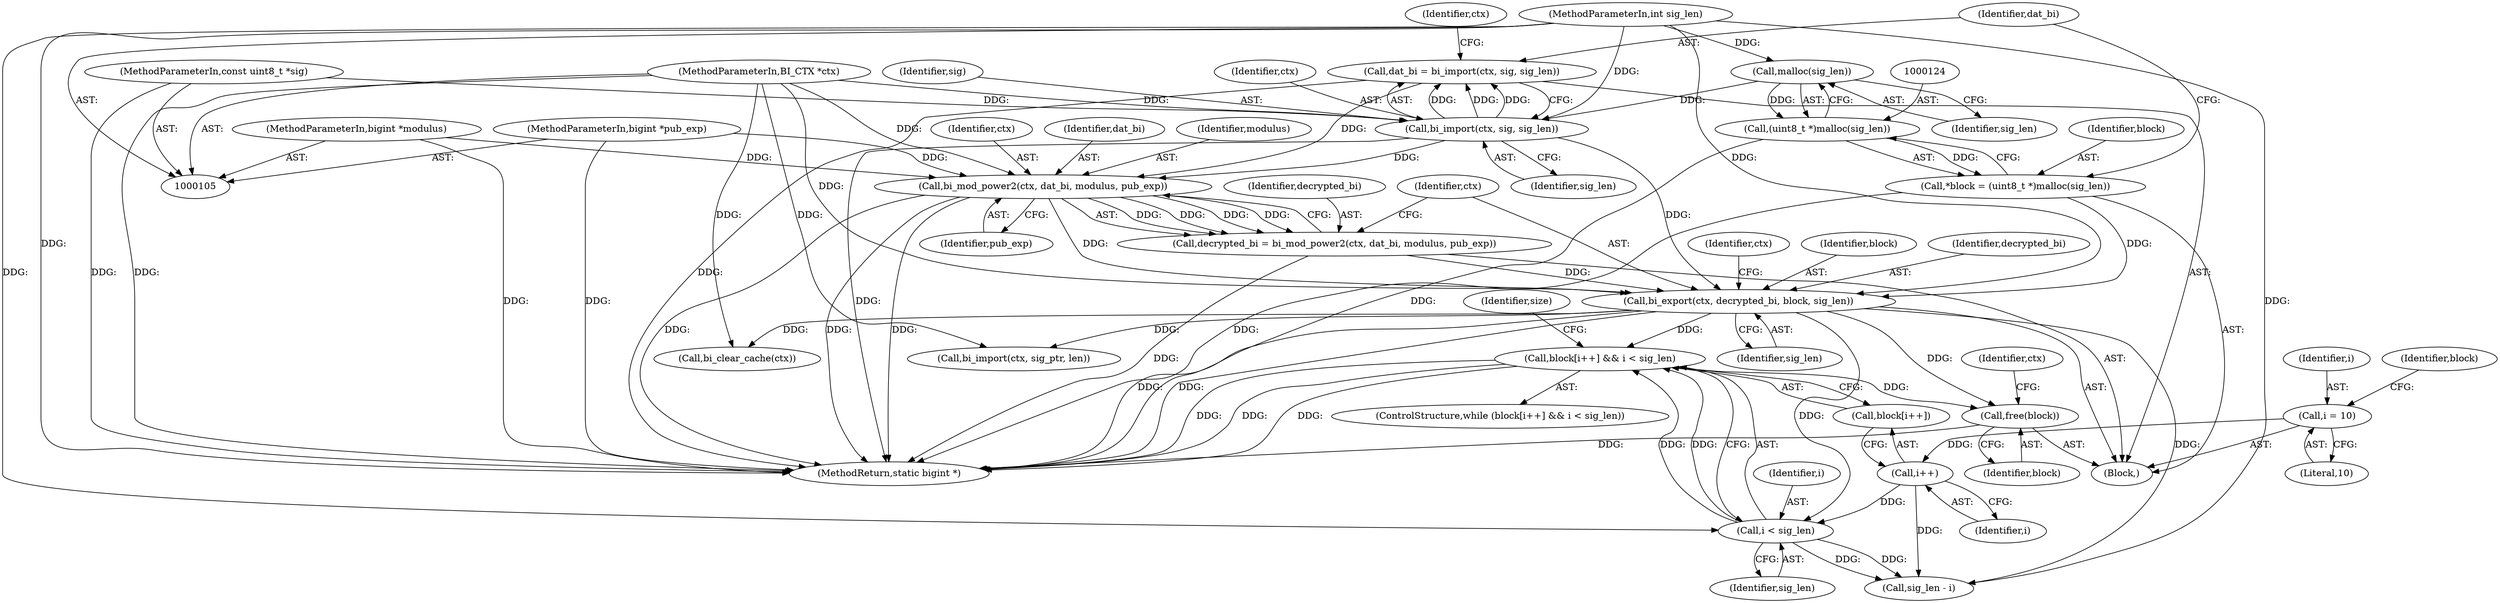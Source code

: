 digraph "1_axtls-8266_5efe2947ab45e81d84b5f707c51d1c64be52f36c_0@array" {
"1000159" [label="(Call,block[i++] && i < sig_len)"];
"1000145" [label="(Call,bi_export(ctx, decrypted_bi, block, sig_len))"];
"1000140" [label="(Call,bi_mod_power2(ctx, dat_bi, modulus, pub_exp))"];
"1000129" [label="(Call,bi_import(ctx, sig, sig_len))"];
"1000106" [label="(MethodParameterIn,BI_CTX *ctx)"];
"1000107" [label="(MethodParameterIn,const uint8_t *sig)"];
"1000125" [label="(Call,malloc(sig_len))"];
"1000108" [label="(MethodParameterIn,int sig_len)"];
"1000127" [label="(Call,dat_bi = bi_import(ctx, sig, sig_len))"];
"1000109" [label="(MethodParameterIn,bigint *modulus)"];
"1000110" [label="(MethodParameterIn,bigint *pub_exp)"];
"1000138" [label="(Call,decrypted_bi = bi_mod_power2(ctx, dat_bi, modulus, pub_exp))"];
"1000121" [label="(Call,*block = (uint8_t *)malloc(sig_len))"];
"1000123" [label="(Call,(uint8_t *)malloc(sig_len))"];
"1000164" [label="(Call,i < sig_len)"];
"1000162" [label="(Call,i++)"];
"1000155" [label="(Call,i = 10)"];
"1000197" [label="(Call,free(block))"];
"1000193" [label="(Call,bi_import(ctx, sig_ptr, len))"];
"1000159" [label="(Call,block[i++] && i < sig_len)"];
"1000160" [label="(Call,block[i++])"];
"1000127" [label="(Call,dat_bi = bi_import(ctx, sig, sig_len))"];
"1000141" [label="(Identifier,ctx)"];
"1000203" [label="(MethodReturn,static bigint *)"];
"1000139" [label="(Identifier,decrypted_bi)"];
"1000122" [label="(Identifier,block)"];
"1000163" [label="(Identifier,i)"];
"1000168" [label="(Identifier,size)"];
"1000158" [label="(ControlStructure,while (block[i++] && i < sig_len))"];
"1000123" [label="(Call,(uint8_t *)malloc(sig_len))"];
"1000108" [label="(MethodParameterIn,int sig_len)"];
"1000157" [label="(Literal,10)"];
"1000199" [label="(Call,bi_clear_cache(ctx))"];
"1000131" [label="(Identifier,sig)"];
"1000126" [label="(Identifier,sig_len)"];
"1000152" [label="(Identifier,ctx)"];
"1000200" [label="(Identifier,ctx)"];
"1000130" [label="(Identifier,ctx)"];
"1000128" [label="(Identifier,dat_bi)"];
"1000132" [label="(Identifier,sig_len)"];
"1000162" [label="(Call,i++)"];
"1000111" [label="(Block,)"];
"1000142" [label="(Identifier,dat_bi)"];
"1000149" [label="(Identifier,sig_len)"];
"1000148" [label="(Identifier,block)"];
"1000109" [label="(MethodParameterIn,bigint *modulus)"];
"1000129" [label="(Call,bi_import(ctx, sig, sig_len))"];
"1000125" [label="(Call,malloc(sig_len))"];
"1000146" [label="(Identifier,ctx)"];
"1000143" [label="(Identifier,modulus)"];
"1000147" [label="(Identifier,decrypted_bi)"];
"1000107" [label="(MethodParameterIn,const uint8_t *sig)"];
"1000144" [label="(Identifier,pub_exp)"];
"1000169" [label="(Call,sig_len - i)"];
"1000156" [label="(Identifier,i)"];
"1000197" [label="(Call,free(block))"];
"1000155" [label="(Call,i = 10)"];
"1000166" [label="(Identifier,sig_len)"];
"1000135" [label="(Identifier,ctx)"];
"1000165" [label="(Identifier,i)"];
"1000121" [label="(Call,*block = (uint8_t *)malloc(sig_len))"];
"1000106" [label="(MethodParameterIn,BI_CTX *ctx)"];
"1000164" [label="(Call,i < sig_len)"];
"1000110" [label="(MethodParameterIn,bigint *pub_exp)"];
"1000145" [label="(Call,bi_export(ctx, decrypted_bi, block, sig_len))"];
"1000198" [label="(Identifier,block)"];
"1000140" [label="(Call,bi_mod_power2(ctx, dat_bi, modulus, pub_exp))"];
"1000138" [label="(Call,decrypted_bi = bi_mod_power2(ctx, dat_bi, modulus, pub_exp))"];
"1000161" [label="(Identifier,block)"];
"1000159" -> "1000158"  [label="AST: "];
"1000159" -> "1000160"  [label="CFG: "];
"1000159" -> "1000164"  [label="CFG: "];
"1000160" -> "1000159"  [label="AST: "];
"1000164" -> "1000159"  [label="AST: "];
"1000168" -> "1000159"  [label="CFG: "];
"1000159" -> "1000203"  [label="DDG: "];
"1000159" -> "1000203"  [label="DDG: "];
"1000159" -> "1000203"  [label="DDG: "];
"1000145" -> "1000159"  [label="DDG: "];
"1000164" -> "1000159"  [label="DDG: "];
"1000164" -> "1000159"  [label="DDG: "];
"1000159" -> "1000197"  [label="DDG: "];
"1000145" -> "1000111"  [label="AST: "];
"1000145" -> "1000149"  [label="CFG: "];
"1000146" -> "1000145"  [label="AST: "];
"1000147" -> "1000145"  [label="AST: "];
"1000148" -> "1000145"  [label="AST: "];
"1000149" -> "1000145"  [label="AST: "];
"1000152" -> "1000145"  [label="CFG: "];
"1000145" -> "1000203"  [label="DDG: "];
"1000145" -> "1000203"  [label="DDG: "];
"1000140" -> "1000145"  [label="DDG: "];
"1000106" -> "1000145"  [label="DDG: "];
"1000138" -> "1000145"  [label="DDG: "];
"1000121" -> "1000145"  [label="DDG: "];
"1000129" -> "1000145"  [label="DDG: "];
"1000108" -> "1000145"  [label="DDG: "];
"1000145" -> "1000164"  [label="DDG: "];
"1000145" -> "1000169"  [label="DDG: "];
"1000145" -> "1000193"  [label="DDG: "];
"1000145" -> "1000197"  [label="DDG: "];
"1000145" -> "1000199"  [label="DDG: "];
"1000140" -> "1000138"  [label="AST: "];
"1000140" -> "1000144"  [label="CFG: "];
"1000141" -> "1000140"  [label="AST: "];
"1000142" -> "1000140"  [label="AST: "];
"1000143" -> "1000140"  [label="AST: "];
"1000144" -> "1000140"  [label="AST: "];
"1000138" -> "1000140"  [label="CFG: "];
"1000140" -> "1000203"  [label="DDG: "];
"1000140" -> "1000203"  [label="DDG: "];
"1000140" -> "1000203"  [label="DDG: "];
"1000140" -> "1000138"  [label="DDG: "];
"1000140" -> "1000138"  [label="DDG: "];
"1000140" -> "1000138"  [label="DDG: "];
"1000140" -> "1000138"  [label="DDG: "];
"1000129" -> "1000140"  [label="DDG: "];
"1000106" -> "1000140"  [label="DDG: "];
"1000127" -> "1000140"  [label="DDG: "];
"1000109" -> "1000140"  [label="DDG: "];
"1000110" -> "1000140"  [label="DDG: "];
"1000129" -> "1000127"  [label="AST: "];
"1000129" -> "1000132"  [label="CFG: "];
"1000130" -> "1000129"  [label="AST: "];
"1000131" -> "1000129"  [label="AST: "];
"1000132" -> "1000129"  [label="AST: "];
"1000127" -> "1000129"  [label="CFG: "];
"1000129" -> "1000203"  [label="DDG: "];
"1000129" -> "1000127"  [label="DDG: "];
"1000129" -> "1000127"  [label="DDG: "];
"1000129" -> "1000127"  [label="DDG: "];
"1000106" -> "1000129"  [label="DDG: "];
"1000107" -> "1000129"  [label="DDG: "];
"1000125" -> "1000129"  [label="DDG: "];
"1000108" -> "1000129"  [label="DDG: "];
"1000106" -> "1000105"  [label="AST: "];
"1000106" -> "1000203"  [label="DDG: "];
"1000106" -> "1000193"  [label="DDG: "];
"1000106" -> "1000199"  [label="DDG: "];
"1000107" -> "1000105"  [label="AST: "];
"1000107" -> "1000203"  [label="DDG: "];
"1000125" -> "1000123"  [label="AST: "];
"1000125" -> "1000126"  [label="CFG: "];
"1000126" -> "1000125"  [label="AST: "];
"1000123" -> "1000125"  [label="CFG: "];
"1000125" -> "1000123"  [label="DDG: "];
"1000108" -> "1000125"  [label="DDG: "];
"1000108" -> "1000105"  [label="AST: "];
"1000108" -> "1000203"  [label="DDG: "];
"1000108" -> "1000164"  [label="DDG: "];
"1000108" -> "1000169"  [label="DDG: "];
"1000127" -> "1000111"  [label="AST: "];
"1000128" -> "1000127"  [label="AST: "];
"1000135" -> "1000127"  [label="CFG: "];
"1000127" -> "1000203"  [label="DDG: "];
"1000109" -> "1000105"  [label="AST: "];
"1000109" -> "1000203"  [label="DDG: "];
"1000110" -> "1000105"  [label="AST: "];
"1000110" -> "1000203"  [label="DDG: "];
"1000138" -> "1000111"  [label="AST: "];
"1000139" -> "1000138"  [label="AST: "];
"1000146" -> "1000138"  [label="CFG: "];
"1000138" -> "1000203"  [label="DDG: "];
"1000121" -> "1000111"  [label="AST: "];
"1000121" -> "1000123"  [label="CFG: "];
"1000122" -> "1000121"  [label="AST: "];
"1000123" -> "1000121"  [label="AST: "];
"1000128" -> "1000121"  [label="CFG: "];
"1000121" -> "1000203"  [label="DDG: "];
"1000123" -> "1000121"  [label="DDG: "];
"1000124" -> "1000123"  [label="AST: "];
"1000123" -> "1000203"  [label="DDG: "];
"1000164" -> "1000166"  [label="CFG: "];
"1000165" -> "1000164"  [label="AST: "];
"1000166" -> "1000164"  [label="AST: "];
"1000162" -> "1000164"  [label="DDG: "];
"1000164" -> "1000169"  [label="DDG: "];
"1000164" -> "1000169"  [label="DDG: "];
"1000162" -> "1000160"  [label="AST: "];
"1000162" -> "1000163"  [label="CFG: "];
"1000163" -> "1000162"  [label="AST: "];
"1000160" -> "1000162"  [label="CFG: "];
"1000155" -> "1000162"  [label="DDG: "];
"1000162" -> "1000169"  [label="DDG: "];
"1000155" -> "1000111"  [label="AST: "];
"1000155" -> "1000157"  [label="CFG: "];
"1000156" -> "1000155"  [label="AST: "];
"1000157" -> "1000155"  [label="AST: "];
"1000161" -> "1000155"  [label="CFG: "];
"1000197" -> "1000111"  [label="AST: "];
"1000197" -> "1000198"  [label="CFG: "];
"1000198" -> "1000197"  [label="AST: "];
"1000200" -> "1000197"  [label="CFG: "];
"1000197" -> "1000203"  [label="DDG: "];
}
